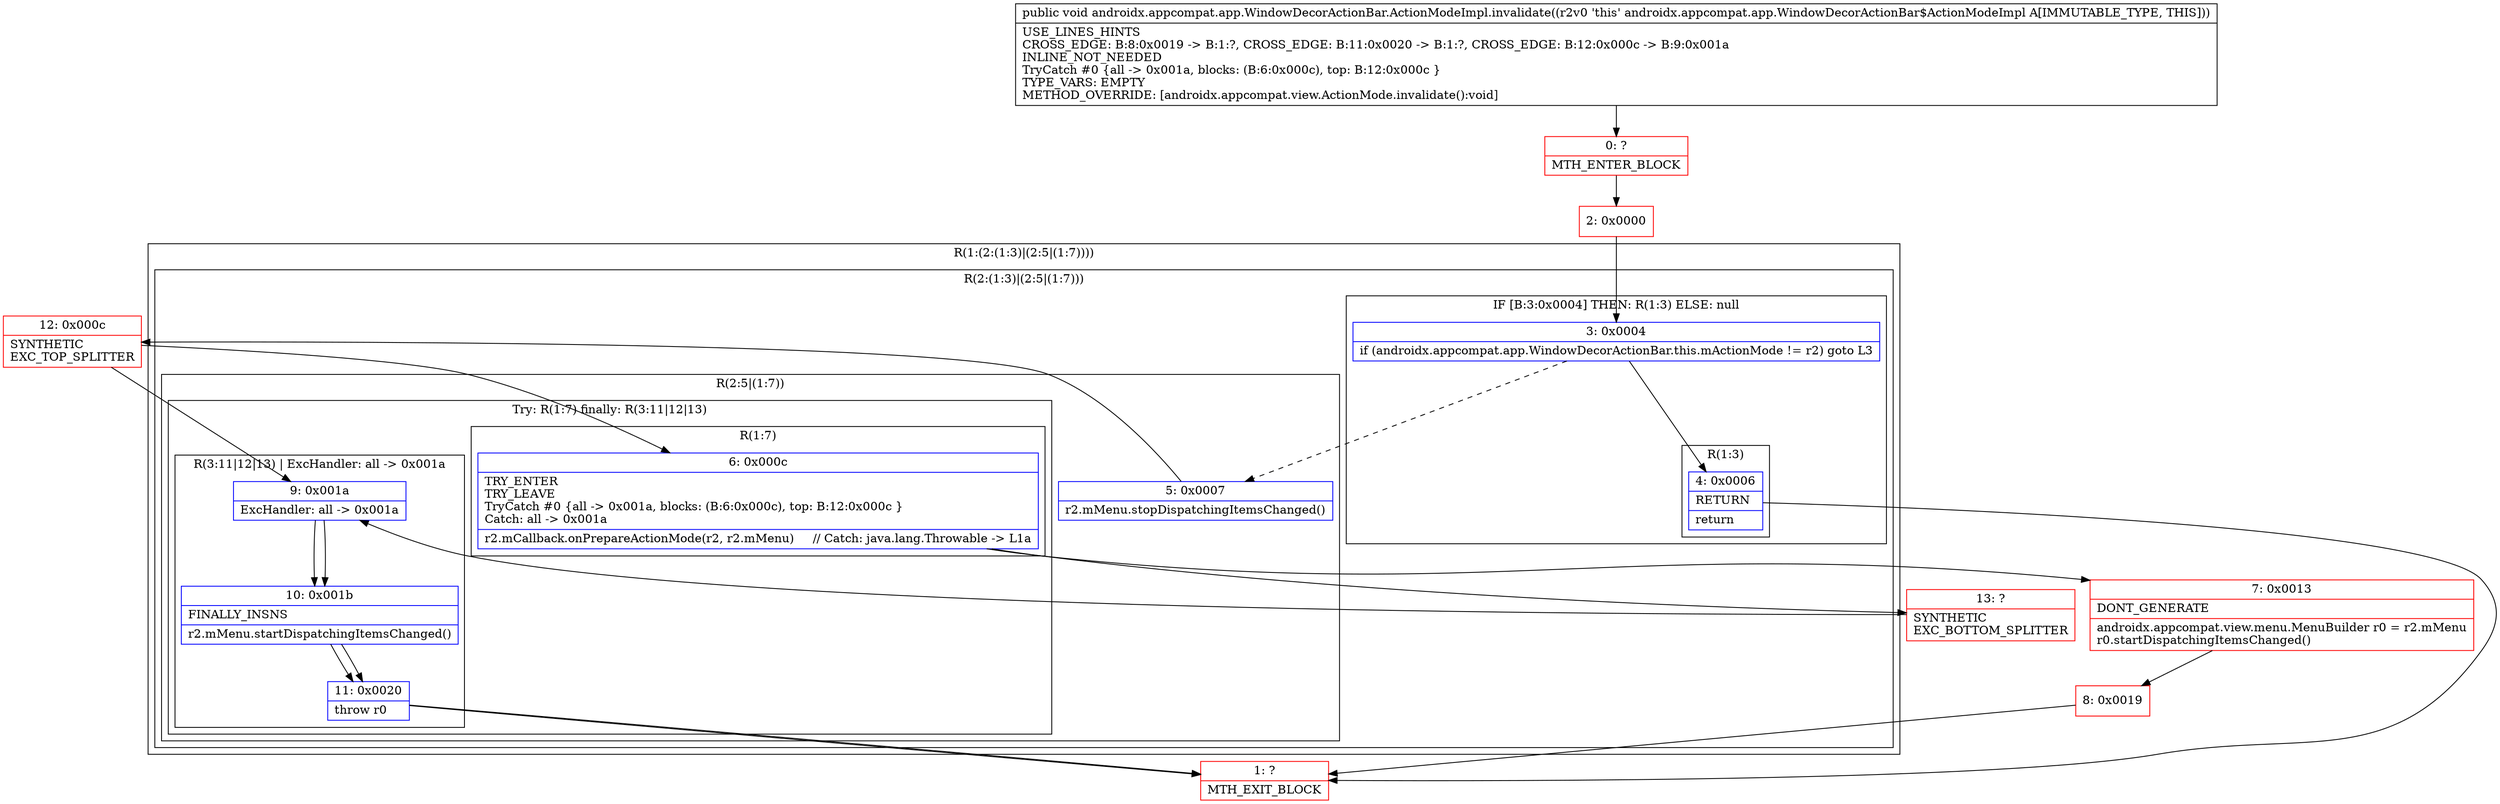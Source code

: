 digraph "CFG forandroidx.appcompat.app.WindowDecorActionBar.ActionModeImpl.invalidate()V" {
subgraph cluster_Region_87438049 {
label = "R(1:(2:(1:3)|(2:5|(1:7))))";
node [shape=record,color=blue];
subgraph cluster_Region_1067182445 {
label = "R(2:(1:3)|(2:5|(1:7)))";
node [shape=record,color=blue];
subgraph cluster_IfRegion_999059277 {
label = "IF [B:3:0x0004] THEN: R(1:3) ELSE: null";
node [shape=record,color=blue];
Node_3 [shape=record,label="{3\:\ 0x0004|if (androidx.appcompat.app.WindowDecorActionBar.this.mActionMode != r2) goto L3\l}"];
subgraph cluster_Region_111857480 {
label = "R(1:3)";
node [shape=record,color=blue];
Node_4 [shape=record,label="{4\:\ 0x0006|RETURN\l|return\l}"];
}
}
subgraph cluster_Region_851399750 {
label = "R(2:5|(1:7))";
node [shape=record,color=blue];
Node_5 [shape=record,label="{5\:\ 0x0007|r2.mMenu.stopDispatchingItemsChanged()\l}"];
subgraph cluster_TryCatchRegion_1385108477 {
label = "Try: R(1:7) finally: R(3:11|12|13)";
node [shape=record,color=blue];
subgraph cluster_Region_169994470 {
label = "R(1:7)";
node [shape=record,color=blue];
Node_6 [shape=record,label="{6\:\ 0x000c|TRY_ENTER\lTRY_LEAVE\lTryCatch #0 \{all \-\> 0x001a, blocks: (B:6:0x000c), top: B:12:0x000c \}\lCatch: all \-\> 0x001a\l|r2.mCallback.onPrepareActionMode(r2, r2.mMenu)     \/\/ Catch: java.lang.Throwable \-\> L1a\l}"];
}
subgraph cluster_Region_1520547429 {
label = "R(3:11|12|13) | ExcHandler: all \-\> 0x001a\l";
node [shape=record,color=blue];
Node_9 [shape=record,label="{9\:\ 0x001a|ExcHandler: all \-\> 0x001a\l}"];
Node_10 [shape=record,label="{10\:\ 0x001b|FINALLY_INSNS\l|r2.mMenu.startDispatchingItemsChanged()\l}"];
Node_11 [shape=record,label="{11\:\ 0x0020|throw r0\l}"];
}
}
}
}
}
subgraph cluster_Region_1520547429 {
label = "R(3:11|12|13) | ExcHandler: all \-\> 0x001a\l";
node [shape=record,color=blue];
Node_9 [shape=record,label="{9\:\ 0x001a|ExcHandler: all \-\> 0x001a\l}"];
Node_10 [shape=record,label="{10\:\ 0x001b|FINALLY_INSNS\l|r2.mMenu.startDispatchingItemsChanged()\l}"];
Node_11 [shape=record,label="{11\:\ 0x0020|throw r0\l}"];
}
Node_0 [shape=record,color=red,label="{0\:\ ?|MTH_ENTER_BLOCK\l}"];
Node_2 [shape=record,color=red,label="{2\:\ 0x0000}"];
Node_1 [shape=record,color=red,label="{1\:\ ?|MTH_EXIT_BLOCK\l}"];
Node_12 [shape=record,color=red,label="{12\:\ 0x000c|SYNTHETIC\lEXC_TOP_SPLITTER\l}"];
Node_7 [shape=record,color=red,label="{7\:\ 0x0013|DONT_GENERATE\l|androidx.appcompat.view.menu.MenuBuilder r0 = r2.mMenu\lr0.startDispatchingItemsChanged()\l}"];
Node_8 [shape=record,color=red,label="{8\:\ 0x0019}"];
Node_13 [shape=record,color=red,label="{13\:\ ?|SYNTHETIC\lEXC_BOTTOM_SPLITTER\l}"];
MethodNode[shape=record,label="{public void androidx.appcompat.app.WindowDecorActionBar.ActionModeImpl.invalidate((r2v0 'this' androidx.appcompat.app.WindowDecorActionBar$ActionModeImpl A[IMMUTABLE_TYPE, THIS]))  | USE_LINES_HINTS\lCROSS_EDGE: B:8:0x0019 \-\> B:1:?, CROSS_EDGE: B:11:0x0020 \-\> B:1:?, CROSS_EDGE: B:12:0x000c \-\> B:9:0x001a\lINLINE_NOT_NEEDED\lTryCatch #0 \{all \-\> 0x001a, blocks: (B:6:0x000c), top: B:12:0x000c \}\lTYPE_VARS: EMPTY\lMETHOD_OVERRIDE: [androidx.appcompat.view.ActionMode.invalidate():void]\l}"];
MethodNode -> Node_0;Node_3 -> Node_4;
Node_3 -> Node_5[style=dashed];
Node_4 -> Node_1;
Node_5 -> Node_12;
Node_6 -> Node_7;
Node_6 -> Node_13;
Node_9 -> Node_10;
Node_10 -> Node_11;
Node_11 -> Node_1;
Node_9 -> Node_10;
Node_10 -> Node_11;
Node_11 -> Node_1;
Node_0 -> Node_2;
Node_2 -> Node_3;
Node_12 -> Node_6;
Node_12 -> Node_9;
Node_7 -> Node_8;
Node_8 -> Node_1;
Node_13 -> Node_9;
}

